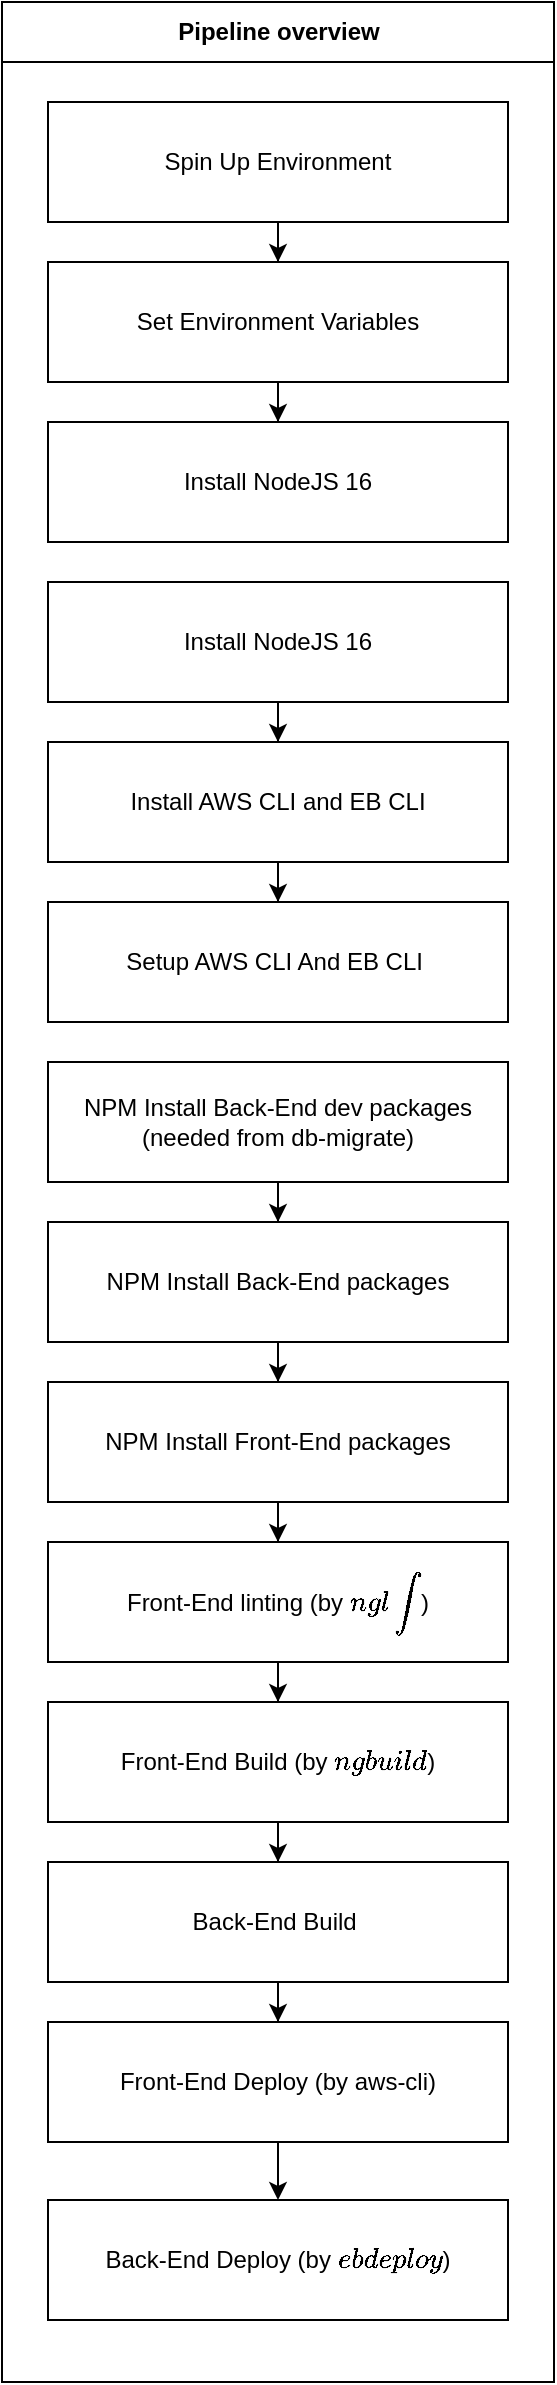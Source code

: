 <mxfile version="20.7.4" type="device"><diagram id="F8upiR2nxi71wGLiIREE" name="Page-1"><mxGraphModel dx="382" dy="213" grid="1" gridSize="10" guides="1" tooltips="1" connect="1" arrows="1" fold="1" page="1" pageScale="1" pageWidth="827" pageHeight="1169" math="0" shadow="0"><root><mxCell id="0"/><mxCell id="1" parent="0"/><mxCell id="N3uwTPb9Cz6pgy_lfodP-1" value="Pipeline overview" style="swimlane;fontStyle=1;align=center;horizontal=1;startSize=30;collapsible=0;html=1;" vertex="1" parent="1"><mxGeometry x="320" y="10" width="276" height="1190" as="geometry"/></mxCell><mxCell id="N3uwTPb9Cz6pgy_lfodP-8" style="edgeStyle=orthogonalEdgeStyle;rounded=0;orthogonalLoop=1;jettySize=auto;html=1;" edge="1" parent="N3uwTPb9Cz6pgy_lfodP-1" source="N3uwTPb9Cz6pgy_lfodP-4" target="N3uwTPb9Cz6pgy_lfodP-7"><mxGeometry relative="1" as="geometry"/></mxCell><mxCell id="N3uwTPb9Cz6pgy_lfodP-4" value="Spin Up Environment" style="rounded=0;whiteSpace=wrap;html=1;" vertex="1" parent="N3uwTPb9Cz6pgy_lfodP-1"><mxGeometry x="23" y="50" width="230" height="60" as="geometry"/></mxCell><mxCell id="N3uwTPb9Cz6pgy_lfodP-10" style="edgeStyle=orthogonalEdgeStyle;rounded=0;orthogonalLoop=1;jettySize=auto;html=1;" edge="1" parent="N3uwTPb9Cz6pgy_lfodP-1" source="N3uwTPb9Cz6pgy_lfodP-7" target="N3uwTPb9Cz6pgy_lfodP-9"><mxGeometry relative="1" as="geometry"/></mxCell><mxCell id="N3uwTPb9Cz6pgy_lfodP-7" value="Set Environment Variables" style="rounded=0;whiteSpace=wrap;html=1;" vertex="1" parent="N3uwTPb9Cz6pgy_lfodP-1"><mxGeometry x="23" y="130" width="230" height="60" as="geometry"/></mxCell><mxCell id="N3uwTPb9Cz6pgy_lfodP-9" value="Install NodeJS 16" style="rounded=0;whiteSpace=wrap;html=1;" vertex="1" parent="N3uwTPb9Cz6pgy_lfodP-1"><mxGeometry x="23" y="210" width="230" height="60" as="geometry"/></mxCell><mxCell id="N3uwTPb9Cz6pgy_lfodP-14" style="edgeStyle=orthogonalEdgeStyle;rounded=0;orthogonalLoop=1;jettySize=auto;html=1;" edge="1" parent="N3uwTPb9Cz6pgy_lfodP-1" source="N3uwTPb9Cz6pgy_lfodP-11" target="N3uwTPb9Cz6pgy_lfodP-13"><mxGeometry relative="1" as="geometry"/></mxCell><mxCell id="N3uwTPb9Cz6pgy_lfodP-11" value="Install NodeJS 16" style="rounded=0;whiteSpace=wrap;html=1;" vertex="1" parent="N3uwTPb9Cz6pgy_lfodP-1"><mxGeometry x="23" y="290" width="230" height="60" as="geometry"/></mxCell><mxCell id="N3uwTPb9Cz6pgy_lfodP-16" style="edgeStyle=orthogonalEdgeStyle;rounded=0;orthogonalLoop=1;jettySize=auto;html=1;" edge="1" parent="N3uwTPb9Cz6pgy_lfodP-1" source="N3uwTPb9Cz6pgy_lfodP-13" target="N3uwTPb9Cz6pgy_lfodP-15"><mxGeometry relative="1" as="geometry"/></mxCell><mxCell id="N3uwTPb9Cz6pgy_lfodP-13" value="Install AWS CLI and EB CLI" style="rounded=0;whiteSpace=wrap;html=1;" vertex="1" parent="N3uwTPb9Cz6pgy_lfodP-1"><mxGeometry x="23" y="370" width="230" height="60" as="geometry"/></mxCell><mxCell id="N3uwTPb9Cz6pgy_lfodP-15" value="Setup AWS CLI And EB CLI&amp;nbsp;&lt;span style=&quot;color: rgba(0, 0, 0, 0); font-family: monospace; font-size: 0px; text-align: start;&quot;&gt;%3CmxGraphModel%3E%3Croot%3E%3CmxCell%20id%3D%220%22%2F%3E%3CmxCell%20id%3D%221%22%20parent%3D%220%22%2F%3E%3CmxCell%20id%3D%222%22%20value%3D%22Install%20NodeJS%2016%22%20style%3D%22rounded%3D0%3BwhiteSpace%3Dwrap%3Bhtml%3D1%3B%22%20vertex%3D%221%22%20parent%3D%221%22%3E%3CmxGeometry%20x%3D%22347%22%20y%3D%22330%22%20width%3D%22230%22%20height%3D%2260%22%20as%3D%22geometry%22%2F%3E%3C%2FmxCell%3E%3C%2Froot%3E%3C%2FmxGraphModel%3E&lt;/span&gt;" style="rounded=0;whiteSpace=wrap;html=1;" vertex="1" parent="N3uwTPb9Cz6pgy_lfodP-1"><mxGeometry x="23" y="450" width="230" height="60" as="geometry"/></mxCell><mxCell id="N3uwTPb9Cz6pgy_lfodP-19" style="edgeStyle=orthogonalEdgeStyle;rounded=0;orthogonalLoop=1;jettySize=auto;html=1;" edge="1" parent="N3uwTPb9Cz6pgy_lfodP-1" source="N3uwTPb9Cz6pgy_lfodP-17" target="N3uwTPb9Cz6pgy_lfodP-18"><mxGeometry relative="1" as="geometry"/></mxCell><mxCell id="N3uwTPb9Cz6pgy_lfodP-17" value="NPM Install Back-End dev packages &lt;br&gt;(needed from db-migrate)" style="rounded=0;whiteSpace=wrap;html=1;" vertex="1" parent="N3uwTPb9Cz6pgy_lfodP-1"><mxGeometry x="23" y="530" width="230" height="60" as="geometry"/></mxCell><mxCell id="N3uwTPb9Cz6pgy_lfodP-21" style="edgeStyle=orthogonalEdgeStyle;rounded=0;orthogonalLoop=1;jettySize=auto;html=1;" edge="1" parent="N3uwTPb9Cz6pgy_lfodP-1" source="N3uwTPb9Cz6pgy_lfodP-18" target="N3uwTPb9Cz6pgy_lfodP-20"><mxGeometry relative="1" as="geometry"/></mxCell><mxCell id="N3uwTPb9Cz6pgy_lfodP-18" value="NPM Install Back-End packages" style="rounded=0;whiteSpace=wrap;html=1;" vertex="1" parent="N3uwTPb9Cz6pgy_lfodP-1"><mxGeometry x="23" y="610" width="230" height="60" as="geometry"/></mxCell><mxCell id="N3uwTPb9Cz6pgy_lfodP-23" style="edgeStyle=orthogonalEdgeStyle;rounded=0;orthogonalLoop=1;jettySize=auto;html=1;" edge="1" parent="N3uwTPb9Cz6pgy_lfodP-1" source="N3uwTPb9Cz6pgy_lfodP-20" target="N3uwTPb9Cz6pgy_lfodP-22"><mxGeometry relative="1" as="geometry"/></mxCell><mxCell id="N3uwTPb9Cz6pgy_lfodP-20" value="NPM Install Front-End packages" style="rounded=0;whiteSpace=wrap;html=1;" vertex="1" parent="N3uwTPb9Cz6pgy_lfodP-1"><mxGeometry x="23" y="690" width="230" height="60" as="geometry"/></mxCell><mxCell id="N3uwTPb9Cz6pgy_lfodP-26" style="edgeStyle=orthogonalEdgeStyle;rounded=0;orthogonalLoop=1;jettySize=auto;html=1;" edge="1" parent="N3uwTPb9Cz6pgy_lfodP-1" source="N3uwTPb9Cz6pgy_lfodP-22" target="N3uwTPb9Cz6pgy_lfodP-24"><mxGeometry relative="1" as="geometry"/></mxCell><mxCell id="N3uwTPb9Cz6pgy_lfodP-22" value="Front-End linting (by `ng lint`)" style="rounded=0;whiteSpace=wrap;html=1;" vertex="1" parent="N3uwTPb9Cz6pgy_lfodP-1"><mxGeometry x="23" y="770" width="230" height="60" as="geometry"/></mxCell><mxCell id="N3uwTPb9Cz6pgy_lfodP-27" style="edgeStyle=orthogonalEdgeStyle;rounded=0;orthogonalLoop=1;jettySize=auto;html=1;" edge="1" parent="N3uwTPb9Cz6pgy_lfodP-1" source="N3uwTPb9Cz6pgy_lfodP-24" target="N3uwTPb9Cz6pgy_lfodP-25"><mxGeometry relative="1" as="geometry"/></mxCell><mxCell id="N3uwTPb9Cz6pgy_lfodP-24" value="Front-End Build (by `ng build`)" style="rounded=0;whiteSpace=wrap;html=1;" vertex="1" parent="N3uwTPb9Cz6pgy_lfodP-1"><mxGeometry x="23" y="850" width="230" height="60" as="geometry"/></mxCell><mxCell id="N3uwTPb9Cz6pgy_lfodP-35" style="edgeStyle=orthogonalEdgeStyle;rounded=0;orthogonalLoop=1;jettySize=auto;html=1;entryX=0.5;entryY=0;entryDx=0;entryDy=0;" edge="1" parent="N3uwTPb9Cz6pgy_lfodP-1" source="N3uwTPb9Cz6pgy_lfodP-25" target="N3uwTPb9Cz6pgy_lfodP-30"><mxGeometry relative="1" as="geometry"/></mxCell><mxCell id="N3uwTPb9Cz6pgy_lfodP-25" value="Back-End Build&amp;nbsp;" style="rounded=0;whiteSpace=wrap;html=1;" vertex="1" parent="N3uwTPb9Cz6pgy_lfodP-1"><mxGeometry x="23" y="930" width="230" height="60" as="geometry"/></mxCell><mxCell id="N3uwTPb9Cz6pgy_lfodP-33" style="edgeStyle=orthogonalEdgeStyle;rounded=0;orthogonalLoop=1;jettySize=auto;html=1;" edge="1" parent="N3uwTPb9Cz6pgy_lfodP-1" source="N3uwTPb9Cz6pgy_lfodP-30" target="N3uwTPb9Cz6pgy_lfodP-32"><mxGeometry relative="1" as="geometry"/></mxCell><mxCell id="N3uwTPb9Cz6pgy_lfodP-30" value="Front-End Deploy (by aws-cli)" style="rounded=0;whiteSpace=wrap;html=1;" vertex="1" parent="N3uwTPb9Cz6pgy_lfodP-1"><mxGeometry x="23" y="1010" width="230" height="60" as="geometry"/></mxCell><mxCell id="N3uwTPb9Cz6pgy_lfodP-32" value="Back-End Deploy (by `eb deploy`)" style="rounded=0;whiteSpace=wrap;html=1;" vertex="1" parent="N3uwTPb9Cz6pgy_lfodP-1"><mxGeometry x="23" y="1099" width="230" height="60" as="geometry"/></mxCell></root></mxGraphModel></diagram></mxfile>
